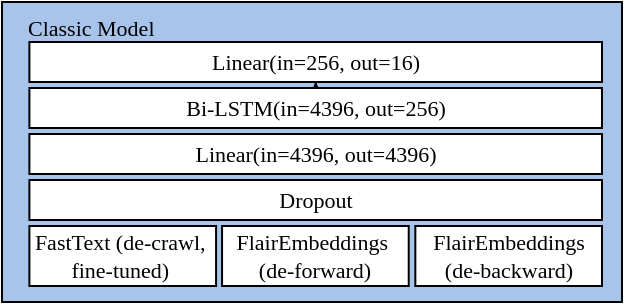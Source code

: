 <mxfile version="20.6.2" type="device"><diagram id="ZDVltbldRofi2zkwbWPF" name="Seite-1"><mxGraphModel dx="462" dy="325" grid="1" gridSize="10" guides="1" tooltips="1" connect="1" arrows="1" fold="1" page="1" pageScale="1" pageWidth="827" pageHeight="1169" math="0" shadow="0"><root><mxCell id="0"/><mxCell id="1" parent="0"/><mxCell id="17AsqS1M7NFpkEdiG22w-6" value="&amp;nbsp; &amp;nbsp; Classic Model" style="rounded=0;whiteSpace=wrap;html=1;fontFamily=Times New Roman;fontSize=11;align=left;verticalAlign=top;labelBackgroundColor=none;fillColor=#A9C4EB;" parent="1" vertex="1"><mxGeometry x="10" y="20" width="310" height="150" as="geometry"/></mxCell><mxCell id="17AsqS1M7NFpkEdiG22w-1" value="&lt;font style=&quot;font-size: 11px;&quot;&gt;&lt;span style=&quot;font-size: 11px;&quot;&gt;Linear(in=256, out=16)&lt;/span&gt;&lt;/font&gt;" style="rounded=0;whiteSpace=wrap;html=1;fontSize=11;fontFamily=Times New Roman;" parent="1" vertex="1"><mxGeometry x="23.7" y="40" width="286.3" height="20" as="geometry"/></mxCell><mxCell id="17AsqS1M7NFpkEdiG22w-2" style="edgeStyle=orthogonalEdgeStyle;rounded=0;orthogonalLoop=1;jettySize=auto;html=1;exitX=0.5;exitY=1;exitDx=0;exitDy=0;fontSize=11;fontFamily=Times New Roman;" parent="1" source="17AsqS1M7NFpkEdiG22w-1" target="17AsqS1M7NFpkEdiG22w-1" edge="1"><mxGeometry relative="1" as="geometry"/></mxCell><mxCell id="17AsqS1M7NFpkEdiG22w-3" value="&lt;font style=&quot;font-size: 11px;&quot;&gt;&lt;span style=&quot;font-size: 11px;&quot;&gt;Bi-LSTM(in=4396, out=256)&lt;/span&gt;&lt;/font&gt;" style="rounded=0;whiteSpace=wrap;html=1;fontSize=11;fontFamily=Times New Roman;" parent="1" vertex="1"><mxGeometry x="23.7" y="63" width="286.3" height="20" as="geometry"/></mxCell><mxCell id="17AsqS1M7NFpkEdiG22w-4" value="&lt;font style=&quot;font-size: 11px;&quot;&gt;&lt;span style=&quot;font-size: 11px;&quot;&gt;Linear(in=4396, out=4396)&lt;/span&gt;&lt;/font&gt;" style="rounded=0;whiteSpace=wrap;html=1;fontSize=11;fontFamily=Times New Roman;" parent="1" vertex="1"><mxGeometry x="23.7" y="86" width="286.3" height="20" as="geometry"/></mxCell><mxCell id="17AsqS1M7NFpkEdiG22w-5" value="&lt;font style=&quot;font-size: 11px;&quot;&gt;&lt;span style=&quot;font-size: 11px;&quot;&gt;Dropout&lt;br style=&quot;font-size: 11px;&quot;&gt;&lt;/span&gt;&lt;/font&gt;" style="rounded=0;whiteSpace=wrap;html=1;fontSize=11;fontFamily=Times New Roman;" parent="1" vertex="1"><mxGeometry x="23.7" y="109" width="286.3" height="20" as="geometry"/></mxCell><mxCell id="17AsqS1M7NFpkEdiG22w-10" value="&lt;div style=&quot;font-size: 11px&quot;&gt;FastText&amp;nbsp;&lt;span style=&quot;font-size: 11px&quot;&gt;(de-crawl,&amp;nbsp;&lt;/span&gt;&lt;/div&gt;&lt;div style=&quot;font-size: 11px&quot;&gt;&lt;span style=&quot;font-size: 11px&quot;&gt;fine-tuned)&amp;nbsp;&lt;/span&gt;&lt;/div&gt;" style="rounded=0;whiteSpace=wrap;html=1;fontFamily=Times New Roman;fontSize=11;" parent="1" vertex="1"><mxGeometry x="23.7" y="132" width="93.33" height="30" as="geometry"/></mxCell><mxCell id="17AsqS1M7NFpkEdiG22w-11" value="&lt;div style=&quot;font-size: 11px;&quot;&gt;FlairEmbeddings&amp;nbsp;&lt;/div&gt;&lt;div style=&quot;font-size: 11px;&quot;&gt;&lt;span style=&quot;font-size: 11px;&quot;&gt;(de-forward)&lt;/span&gt;&lt;/div&gt;" style="rounded=0;whiteSpace=wrap;html=1;fontFamily=Times New Roman;fontSize=11;" parent="1" vertex="1"><mxGeometry x="120.03" y="132" width="93.33" height="30" as="geometry"/></mxCell><mxCell id="17AsqS1M7NFpkEdiG22w-12" value="FlairEmbeddings &lt;br style=&quot;font-size: 11px;&quot;&gt;(de-backward)" style="rounded=0;whiteSpace=wrap;html=1;fontFamily=Times New Roman;fontSize=11;" parent="1" vertex="1"><mxGeometry x="216.67" y="132" width="93.33" height="30" as="geometry"/></mxCell></root></mxGraphModel></diagram></mxfile>
